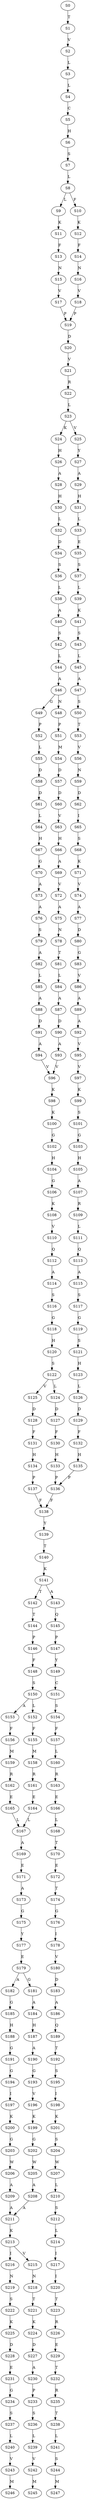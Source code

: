 strict digraph  {
	S0 -> S1 [ label = T ];
	S1 -> S2 [ label = V ];
	S2 -> S3 [ label = L ];
	S3 -> S4 [ label = L ];
	S4 -> S5 [ label = C ];
	S5 -> S6 [ label = H ];
	S6 -> S7 [ label = S ];
	S7 -> S8 [ label = L ];
	S8 -> S9 [ label = L ];
	S8 -> S10 [ label = F ];
	S9 -> S11 [ label = K ];
	S10 -> S12 [ label = K ];
	S11 -> S13 [ label = F ];
	S12 -> S14 [ label = F ];
	S13 -> S15 [ label = N ];
	S14 -> S16 [ label = N ];
	S15 -> S17 [ label = V ];
	S16 -> S18 [ label = V ];
	S17 -> S19 [ label = P ];
	S18 -> S19 [ label = P ];
	S19 -> S20 [ label = D ];
	S20 -> S21 [ label = V ];
	S21 -> S22 [ label = R ];
	S22 -> S23 [ label = L ];
	S23 -> S24 [ label = K ];
	S23 -> S25 [ label = V ];
	S24 -> S26 [ label = H ];
	S25 -> S27 [ label = Y ];
	S26 -> S28 [ label = A ];
	S27 -> S29 [ label = A ];
	S28 -> S30 [ label = H ];
	S29 -> S31 [ label = H ];
	S30 -> S32 [ label = L ];
	S31 -> S33 [ label = L ];
	S32 -> S34 [ label = D ];
	S33 -> S35 [ label = E ];
	S34 -> S36 [ label = S ];
	S35 -> S37 [ label = S ];
	S36 -> S38 [ label = L ];
	S37 -> S39 [ label = L ];
	S38 -> S40 [ label = A ];
	S39 -> S41 [ label = K ];
	S40 -> S42 [ label = S ];
	S41 -> S43 [ label = S ];
	S42 -> S44 [ label = L ];
	S43 -> S45 [ label = L ];
	S44 -> S46 [ label = A ];
	S45 -> S47 [ label = A ];
	S46 -> S48 [ label = N ];
	S46 -> S49 [ label = G ];
	S47 -> S50 [ label = S ];
	S48 -> S51 [ label = P ];
	S49 -> S52 [ label = P ];
	S50 -> S53 [ label = T ];
	S51 -> S54 [ label = M ];
	S52 -> S55 [ label = L ];
	S53 -> S56 [ label = V ];
	S54 -> S57 [ label = D ];
	S55 -> S58 [ label = D ];
	S56 -> S59 [ label = N ];
	S57 -> S60 [ label = D ];
	S58 -> S61 [ label = D ];
	S59 -> S62 [ label = D ];
	S60 -> S63 [ label = V ];
	S61 -> S64 [ label = L ];
	S62 -> S65 [ label = I ];
	S63 -> S66 [ label = H ];
	S64 -> S67 [ label = H ];
	S65 -> S68 [ label = S ];
	S66 -> S69 [ label = A ];
	S67 -> S70 [ label = G ];
	S68 -> S71 [ label = K ];
	S69 -> S72 [ label = V ];
	S70 -> S73 [ label = A ];
	S71 -> S74 [ label = V ];
	S72 -> S75 [ label = A ];
	S73 -> S76 [ label = A ];
	S74 -> S77 [ label = A ];
	S75 -> S78 [ label = N ];
	S76 -> S79 [ label = S ];
	S77 -> S80 [ label = D ];
	S78 -> S81 [ label = T ];
	S79 -> S82 [ label = A ];
	S80 -> S83 [ label = G ];
	S81 -> S84 [ label = L ];
	S82 -> S85 [ label = L ];
	S83 -> S86 [ label = V ];
	S84 -> S87 [ label = A ];
	S85 -> S88 [ label = A ];
	S86 -> S89 [ label = A ];
	S87 -> S90 [ label = D ];
	S88 -> S91 [ label = D ];
	S89 -> S92 [ label = A ];
	S90 -> S93 [ label = A ];
	S91 -> S94 [ label = A ];
	S92 -> S95 [ label = V ];
	S93 -> S96 [ label = V ];
	S94 -> S96 [ label = V ];
	S95 -> S97 [ label = V ];
	S96 -> S98 [ label = K ];
	S97 -> S99 [ label = K ];
	S98 -> S100 [ label = K ];
	S99 -> S101 [ label = S ];
	S100 -> S102 [ label = G ];
	S101 -> S103 [ label = G ];
	S102 -> S104 [ label = H ];
	S103 -> S105 [ label = H ];
	S104 -> S106 [ label = G ];
	S105 -> S107 [ label = A ];
	S106 -> S108 [ label = K ];
	S107 -> S109 [ label = R ];
	S108 -> S110 [ label = V ];
	S109 -> S111 [ label = L ];
	S110 -> S112 [ label = Q ];
	S111 -> S113 [ label = Q ];
	S112 -> S114 [ label = A ];
	S113 -> S115 [ label = A ];
	S114 -> S116 [ label = S ];
	S115 -> S117 [ label = S ];
	S116 -> S118 [ label = G ];
	S117 -> S119 [ label = G ];
	S118 -> S120 [ label = H ];
	S119 -> S121 [ label = S ];
	S120 -> S122 [ label = S ];
	S121 -> S123 [ label = H ];
	S122 -> S124 [ label = L ];
	S122 -> S125 [ label = V ];
	S123 -> S126 [ label = L ];
	S124 -> S127 [ label = D ];
	S125 -> S128 [ label = D ];
	S126 -> S129 [ label = D ];
	S127 -> S130 [ label = F ];
	S128 -> S131 [ label = F ];
	S129 -> S132 [ label = F ];
	S130 -> S133 [ label = H ];
	S131 -> S134 [ label = H ];
	S132 -> S135 [ label = H ];
	S133 -> S136 [ label = P ];
	S134 -> S137 [ label = P ];
	S135 -> S136 [ label = P ];
	S136 -> S138 [ label = F ];
	S137 -> S138 [ label = F ];
	S138 -> S139 [ label = Y ];
	S139 -> S140 [ label = T ];
	S140 -> S141 [ label = K ];
	S141 -> S142 [ label = T ];
	S141 -> S143 [ label = A ];
	S142 -> S144 [ label = T ];
	S143 -> S145 [ label = Q ];
	S144 -> S146 [ label = P ];
	S145 -> S147 [ label = P ];
	S146 -> S148 [ label = F ];
	S147 -> S149 [ label = Y ];
	S148 -> S150 [ label = S ];
	S149 -> S151 [ label = C ];
	S150 -> S152 [ label = L ];
	S150 -> S153 [ label = A ];
	S151 -> S154 [ label = S ];
	S152 -> S155 [ label = F ];
	S153 -> S156 [ label = F ];
	S154 -> S157 [ label = F ];
	S155 -> S158 [ label = M ];
	S156 -> S159 [ label = M ];
	S157 -> S160 [ label = L ];
	S158 -> S161 [ label = R ];
	S159 -> S162 [ label = R ];
	S160 -> S163 [ label = R ];
	S161 -> S164 [ label = E ];
	S162 -> S165 [ label = E ];
	S163 -> S166 [ label = E ];
	S164 -> S167 [ label = L ];
	S165 -> S167 [ label = L ];
	S166 -> S168 [ label = L ];
	S167 -> S169 [ label = A ];
	S168 -> S170 [ label = T ];
	S169 -> S171 [ label = E ];
	S170 -> S172 [ label = E ];
	S171 -> S173 [ label = A ];
	S172 -> S174 [ label = T ];
	S173 -> S175 [ label = G ];
	S174 -> S176 [ label = G ];
	S175 -> S177 [ label = Y ];
	S176 -> S178 [ label = I ];
	S177 -> S179 [ label = E ];
	S178 -> S180 [ label = V ];
	S179 -> S181 [ label = G ];
	S179 -> S182 [ label = A ];
	S180 -> S183 [ label = D ];
	S181 -> S184 [ label = A ];
	S182 -> S185 [ label = G ];
	S183 -> S186 [ label = A ];
	S184 -> S187 [ label = H ];
	S185 -> S188 [ label = H ];
	S186 -> S189 [ label = Q ];
	S187 -> S190 [ label = A ];
	S188 -> S191 [ label = G ];
	S189 -> S192 [ label = T ];
	S190 -> S193 [ label = G ];
	S191 -> S194 [ label = G ];
	S192 -> S195 [ label = S ];
	S193 -> S196 [ label = V ];
	S194 -> S197 [ label = I ];
	S195 -> S198 [ label = I ];
	S196 -> S199 [ label = K ];
	S197 -> S200 [ label = K ];
	S198 -> S201 [ label = K ];
	S199 -> S202 [ label = G ];
	S200 -> S203 [ label = G ];
	S201 -> S204 [ label = S ];
	S202 -> S205 [ label = W ];
	S203 -> S206 [ label = W ];
	S204 -> S207 [ label = W ];
	S205 -> S208 [ label = A ];
	S206 -> S209 [ label = A ];
	S207 -> S210 [ label = L ];
	S208 -> S211 [ label = A ];
	S209 -> S211 [ label = A ];
	S210 -> S212 [ label = S ];
	S211 -> S213 [ label = K ];
	S212 -> S214 [ label = L ];
	S213 -> S215 [ label = V ];
	S213 -> S216 [ label = I ];
	S214 -> S217 [ label = I ];
	S215 -> S218 [ label = N ];
	S216 -> S219 [ label = N ];
	S217 -> S220 [ label = I ];
	S218 -> S221 [ label = T ];
	S219 -> S222 [ label = S ];
	S220 -> S223 [ label = T ];
	S221 -> S224 [ label = K ];
	S222 -> S225 [ label = K ];
	S223 -> S226 [ label = R ];
	S224 -> S227 [ label = D ];
	S225 -> S228 [ label = D ];
	S226 -> S229 [ label = E ];
	S227 -> S230 [ label = A ];
	S228 -> S231 [ label = E ];
	S229 -> S232 [ label = T ];
	S230 -> S233 [ label = P ];
	S231 -> S234 [ label = G ];
	S232 -> S235 [ label = R ];
	S233 -> S236 [ label = S ];
	S234 -> S237 [ label = S ];
	S235 -> S238 [ label = T ];
	S236 -> S239 [ label = L ];
	S237 -> S240 [ label = L ];
	S238 -> S241 [ label = L ];
	S239 -> S242 [ label = V ];
	S240 -> S243 [ label = V ];
	S241 -> S244 [ label = S ];
	S242 -> S245 [ label = M ];
	S243 -> S246 [ label = M ];
	S244 -> S247 [ label = M ];
}
